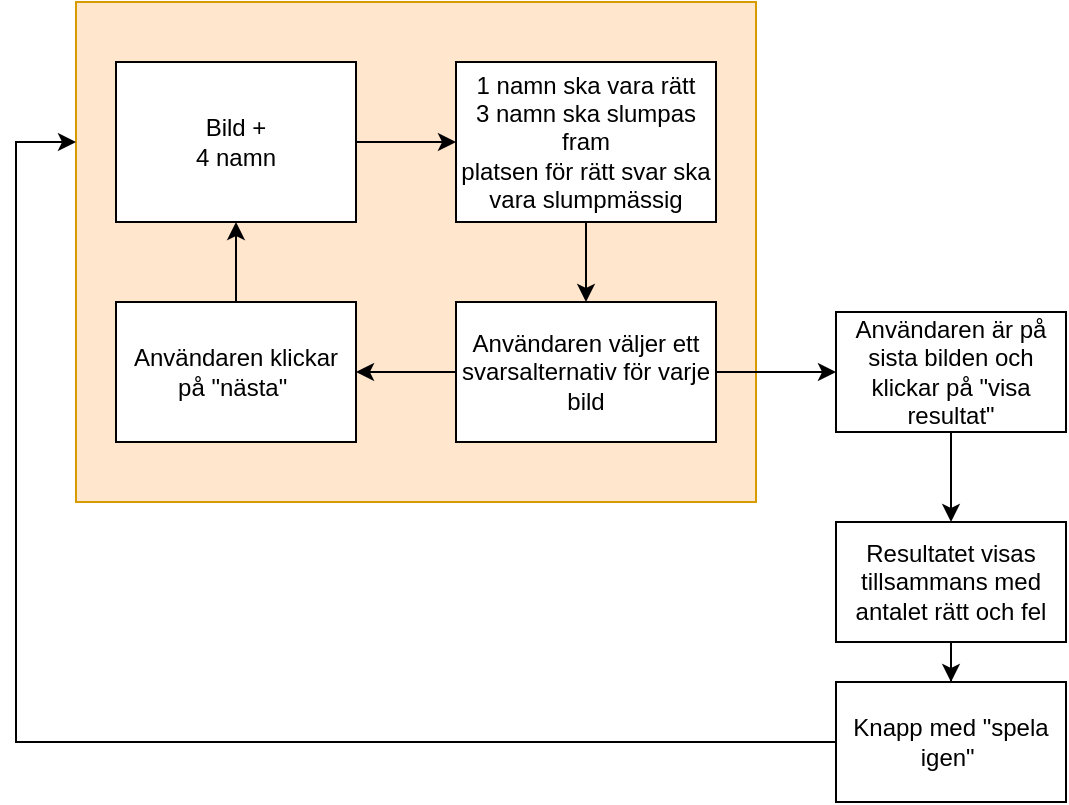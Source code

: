 <mxfile version="15.7.3" type="device"><diagram id="IIaD6USZVDm_bcHpSWlN" name="Page-1"><mxGraphModel dx="786" dy="543" grid="1" gridSize="10" guides="1" tooltips="1" connect="1" arrows="1" fold="1" page="1" pageScale="1" pageWidth="827" pageHeight="1169" math="0" shadow="0"><root><mxCell id="0"/><mxCell id="1" parent="0"/><mxCell id="gdjCubYkghZaqija-Ib3-22" value="" style="rounded=0;whiteSpace=wrap;html=1;fillColor=#ffe6cc;strokeColor=#d79b00;" parent="1" vertex="1"><mxGeometry x="110" y="70" width="340" height="250" as="geometry"/></mxCell><mxCell id="gdjCubYkghZaqija-Ib3-17" value="" style="edgeStyle=orthogonalEdgeStyle;rounded=0;orthogonalLoop=1;jettySize=auto;html=1;" parent="1" source="gdjCubYkghZaqija-Ib3-1" target="gdjCubYkghZaqija-Ib3-3" edge="1"><mxGeometry relative="1" as="geometry"/></mxCell><mxCell id="gdjCubYkghZaqija-Ib3-1" value="Bild +&lt;br&gt;4 namn" style="rounded=0;whiteSpace=wrap;html=1;" parent="1" vertex="1"><mxGeometry x="130" y="100" width="120" height="80" as="geometry"/></mxCell><mxCell id="gdjCubYkghZaqija-Ib3-18" value="" style="edgeStyle=orthogonalEdgeStyle;rounded=0;orthogonalLoop=1;jettySize=auto;html=1;" parent="1" source="gdjCubYkghZaqija-Ib3-3" target="gdjCubYkghZaqija-Ib3-4" edge="1"><mxGeometry relative="1" as="geometry"/></mxCell><mxCell id="gdjCubYkghZaqija-Ib3-3" value="1 namn ska vara rätt&lt;br&gt;3 namn ska slumpas fram&lt;br&gt;platsen för rätt svar ska vara slumpmässig" style="rounded=0;whiteSpace=wrap;html=1;" parent="1" vertex="1"><mxGeometry x="300" y="100" width="130" height="80" as="geometry"/></mxCell><mxCell id="gdjCubYkghZaqija-Ib3-19" value="" style="edgeStyle=orthogonalEdgeStyle;rounded=0;orthogonalLoop=1;jettySize=auto;html=1;" parent="1" source="gdjCubYkghZaqija-Ib3-4" target="gdjCubYkghZaqija-Ib3-6" edge="1"><mxGeometry relative="1" as="geometry"/></mxCell><mxCell id="gdjCubYkghZaqija-Ib3-21" value="" style="edgeStyle=orthogonalEdgeStyle;rounded=0;orthogonalLoop=1;jettySize=auto;html=1;" parent="1" source="gdjCubYkghZaqija-Ib3-4" target="gdjCubYkghZaqija-Ib3-8" edge="1"><mxGeometry relative="1" as="geometry"/></mxCell><mxCell id="gdjCubYkghZaqija-Ib3-4" value="Användaren väljer ett svarsalternativ för varje bild" style="rounded=0;whiteSpace=wrap;html=1;" parent="1" vertex="1"><mxGeometry x="300" y="220" width="130" height="70" as="geometry"/></mxCell><mxCell id="gdjCubYkghZaqija-Ib3-20" value="" style="edgeStyle=orthogonalEdgeStyle;rounded=0;orthogonalLoop=1;jettySize=auto;html=1;" parent="1" source="gdjCubYkghZaqija-Ib3-6" target="gdjCubYkghZaqija-Ib3-1" edge="1"><mxGeometry relative="1" as="geometry"/></mxCell><mxCell id="gdjCubYkghZaqija-Ib3-6" value="Användaren klickar på &quot;nästa&quot;&amp;nbsp;" style="rounded=0;whiteSpace=wrap;html=1;" parent="1" vertex="1"><mxGeometry x="130" y="220" width="120" height="70" as="geometry"/></mxCell><mxCell id="gdjCubYkghZaqija-Ib3-24" value="" style="edgeStyle=orthogonalEdgeStyle;rounded=0;orthogonalLoop=1;jettySize=auto;html=1;" parent="1" source="gdjCubYkghZaqija-Ib3-8" target="gdjCubYkghZaqija-Ib3-23" edge="1"><mxGeometry relative="1" as="geometry"/></mxCell><mxCell id="gdjCubYkghZaqija-Ib3-8" value="Användaren är på sista bilden och klickar på &quot;visa resultat&quot;" style="rounded=0;whiteSpace=wrap;html=1;" parent="1" vertex="1"><mxGeometry x="490" y="225" width="115" height="60" as="geometry"/></mxCell><mxCell id="gdjCubYkghZaqija-Ib3-26" value="" style="edgeStyle=orthogonalEdgeStyle;rounded=0;orthogonalLoop=1;jettySize=auto;html=1;" parent="1" source="gdjCubYkghZaqija-Ib3-23" target="gdjCubYkghZaqija-Ib3-25" edge="1"><mxGeometry relative="1" as="geometry"/></mxCell><mxCell id="gdjCubYkghZaqija-Ib3-23" value="Resultatet visas tillsammans med antalet rätt och fel" style="rounded=0;whiteSpace=wrap;html=1;" parent="1" vertex="1"><mxGeometry x="490" y="330" width="115" height="60" as="geometry"/></mxCell><mxCell id="gdjCubYkghZaqija-Ib3-27" style="edgeStyle=elbowEdgeStyle;orthogonalLoop=1;jettySize=auto;html=1;rounded=0;" parent="1" source="gdjCubYkghZaqija-Ib3-25" edge="1" target="gdjCubYkghZaqija-Ib3-22"><mxGeometry relative="1" as="geometry"><mxPoint x="190" y="30" as="targetPoint"/><Array as="points"><mxPoint x="80" y="140"/><mxPoint x="70" y="150"/><mxPoint x="40" y="500"/><mxPoint x="90" y="140"/><mxPoint x="90" y="170"/><mxPoint x="90" y="380"/><mxPoint x="708" y="465"/></Array></mxGeometry></mxCell><mxCell id="gdjCubYkghZaqija-Ib3-25" value="Knapp med &quot;spela igen&quot;&amp;nbsp;" style="rounded=0;whiteSpace=wrap;html=1;" parent="1" vertex="1"><mxGeometry x="490" y="410" width="115" height="60" as="geometry"/></mxCell></root></mxGraphModel></diagram></mxfile>